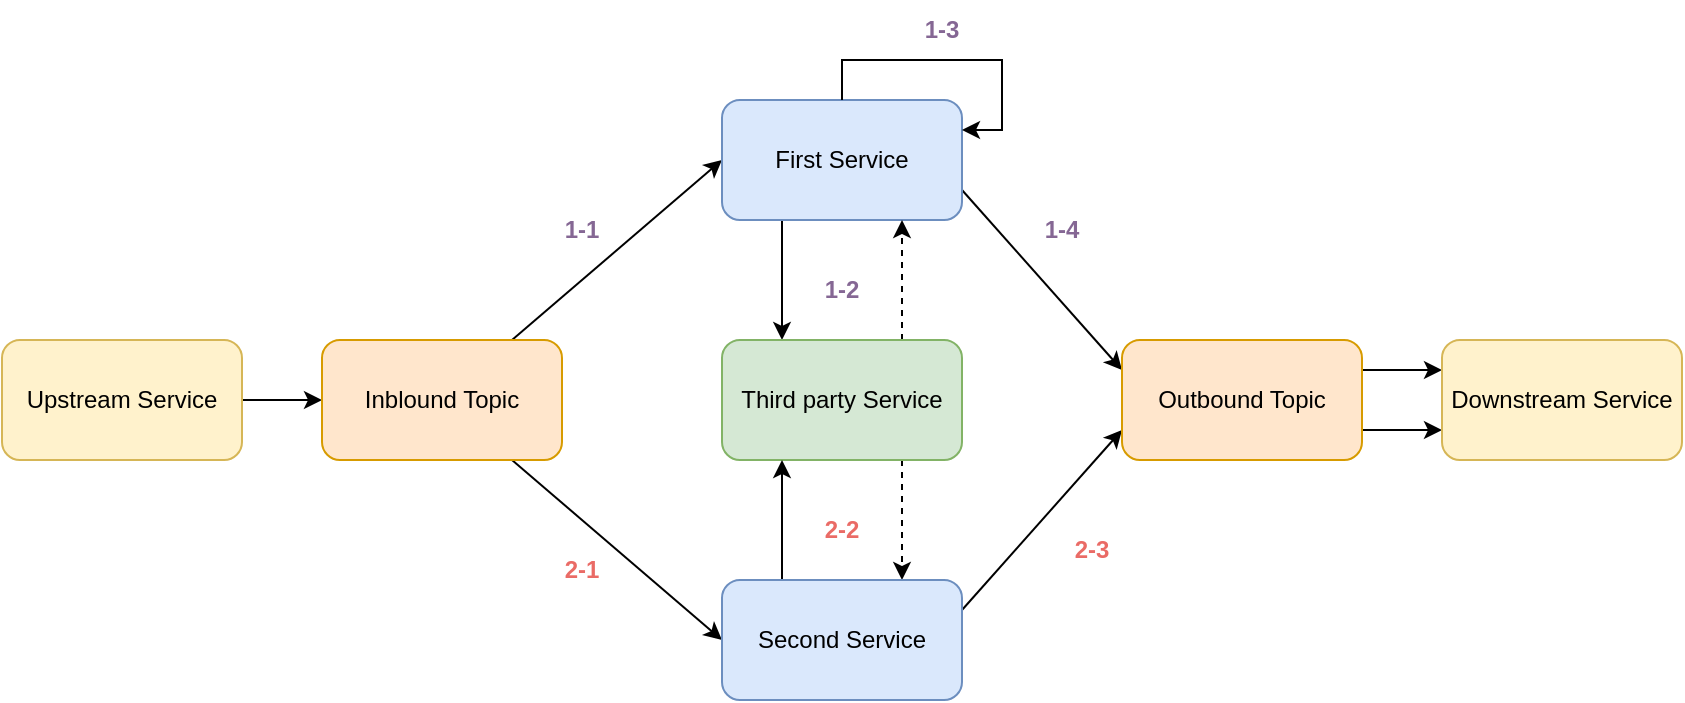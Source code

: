 <mxfile version="24.2.5" type="github">
  <diagram name="페이지-1" id="Xa38Sybxr32NkZHonVsy">
    <mxGraphModel dx="524" dy="997" grid="1" gridSize="10" guides="1" tooltips="1" connect="1" arrows="1" fold="1" page="1" pageScale="1" pageWidth="1169" pageHeight="827" math="0" shadow="0">
      <root>
        <mxCell id="0" />
        <mxCell id="1" parent="0" />
        <mxCell id="DOJyUe9yedu12fU6zfcb-9" style="edgeStyle=orthogonalEdgeStyle;rounded=0;orthogonalLoop=1;jettySize=auto;html=1;entryX=0;entryY=0.5;entryDx=0;entryDy=0;" parent="1" source="DOJyUe9yedu12fU6zfcb-2" target="DOJyUe9yedu12fU6zfcb-3" edge="1">
          <mxGeometry relative="1" as="geometry" />
        </mxCell>
        <mxCell id="DOJyUe9yedu12fU6zfcb-2" value="Upstream Service" style="rounded=1;whiteSpace=wrap;html=1;fillColor=#fff2cc;strokeColor=#d6b656;" parent="1" vertex="1">
          <mxGeometry x="40" y="200" width="120" height="60" as="geometry" />
        </mxCell>
        <mxCell id="DOJyUe9yedu12fU6zfcb-10" style="rounded=0;orthogonalLoop=1;jettySize=auto;html=1;entryX=0;entryY=0.5;entryDx=0;entryDy=0;" parent="1" source="DOJyUe9yedu12fU6zfcb-3" target="DOJyUe9yedu12fU6zfcb-4" edge="1">
          <mxGeometry relative="1" as="geometry" />
        </mxCell>
        <mxCell id="DOJyUe9yedu12fU6zfcb-11" style="rounded=0;orthogonalLoop=1;jettySize=auto;html=1;entryX=0;entryY=0.5;entryDx=0;entryDy=0;" parent="1" source="DOJyUe9yedu12fU6zfcb-3" target="DOJyUe9yedu12fU6zfcb-6" edge="1">
          <mxGeometry relative="1" as="geometry" />
        </mxCell>
        <mxCell id="DOJyUe9yedu12fU6zfcb-3" value="Inblound Topic" style="rounded=1;whiteSpace=wrap;html=1;fillColor=#ffe6cc;strokeColor=#d79b00;" parent="1" vertex="1">
          <mxGeometry x="200" y="200" width="120" height="60" as="geometry" />
        </mxCell>
        <mxCell id="23JzstFYRZB8To4MGrBw-4" style="edgeStyle=orthogonalEdgeStyle;rounded=0;orthogonalLoop=1;jettySize=auto;html=1;exitX=0.25;exitY=1;exitDx=0;exitDy=0;entryX=0.25;entryY=0;entryDx=0;entryDy=0;" parent="1" source="DOJyUe9yedu12fU6zfcb-4" target="DOJyUe9yedu12fU6zfcb-5" edge="1">
          <mxGeometry relative="1" as="geometry" />
        </mxCell>
        <mxCell id="23JzstFYRZB8To4MGrBw-5" style="rounded=0;orthogonalLoop=1;jettySize=auto;html=1;entryX=0;entryY=0.25;entryDx=0;entryDy=0;exitX=1;exitY=0.75;exitDx=0;exitDy=0;" parent="1" source="DOJyUe9yedu12fU6zfcb-4" target="DOJyUe9yedu12fU6zfcb-7" edge="1">
          <mxGeometry relative="1" as="geometry" />
        </mxCell>
        <mxCell id="DOJyUe9yedu12fU6zfcb-4" value="First Service" style="rounded=1;whiteSpace=wrap;html=1;fillColor=#dae8fc;strokeColor=#6c8ebf;" parent="1" vertex="1">
          <mxGeometry x="400" y="80" width="120" height="60" as="geometry" />
        </mxCell>
        <mxCell id="23JzstFYRZB8To4MGrBw-2" style="edgeStyle=orthogonalEdgeStyle;rounded=0;orthogonalLoop=1;jettySize=auto;html=1;exitX=0.75;exitY=1;exitDx=0;exitDy=0;entryX=0.75;entryY=0;entryDx=0;entryDy=0;dashed=1;" parent="1" source="DOJyUe9yedu12fU6zfcb-5" target="DOJyUe9yedu12fU6zfcb-6" edge="1">
          <mxGeometry relative="1" as="geometry" />
        </mxCell>
        <mxCell id="23JzstFYRZB8To4MGrBw-3" style="edgeStyle=orthogonalEdgeStyle;rounded=0;orthogonalLoop=1;jettySize=auto;html=1;exitX=0.75;exitY=0;exitDx=0;exitDy=0;entryX=0.75;entryY=1;entryDx=0;entryDy=0;dashed=1;" parent="1" source="DOJyUe9yedu12fU6zfcb-5" target="DOJyUe9yedu12fU6zfcb-4" edge="1">
          <mxGeometry relative="1" as="geometry" />
        </mxCell>
        <mxCell id="DOJyUe9yedu12fU6zfcb-5" value="Third party Service" style="rounded=1;whiteSpace=wrap;html=1;fillColor=#d5e8d4;strokeColor=#82b366;" parent="1" vertex="1">
          <mxGeometry x="400" y="200" width="120" height="60" as="geometry" />
        </mxCell>
        <mxCell id="23JzstFYRZB8To4MGrBw-1" style="edgeStyle=orthogonalEdgeStyle;rounded=0;orthogonalLoop=1;jettySize=auto;html=1;exitX=0.25;exitY=0;exitDx=0;exitDy=0;entryX=0.25;entryY=1;entryDx=0;entryDy=0;" parent="1" source="DOJyUe9yedu12fU6zfcb-6" target="DOJyUe9yedu12fU6zfcb-5" edge="1">
          <mxGeometry relative="1" as="geometry" />
        </mxCell>
        <mxCell id="23JzstFYRZB8To4MGrBw-6" style="rounded=0;orthogonalLoop=1;jettySize=auto;html=1;exitX=1;exitY=0.25;exitDx=0;exitDy=0;entryX=0;entryY=0.75;entryDx=0;entryDy=0;" parent="1" source="DOJyUe9yedu12fU6zfcb-6" target="DOJyUe9yedu12fU6zfcb-7" edge="1">
          <mxGeometry relative="1" as="geometry" />
        </mxCell>
        <mxCell id="DOJyUe9yedu12fU6zfcb-6" value="Second Service" style="rounded=1;whiteSpace=wrap;html=1;fillColor=#dae8fc;strokeColor=#6c8ebf;" parent="1" vertex="1">
          <mxGeometry x="400" y="320" width="120" height="60" as="geometry" />
        </mxCell>
        <mxCell id="23JzstFYRZB8To4MGrBw-7" style="edgeStyle=orthogonalEdgeStyle;rounded=0;orthogonalLoop=1;jettySize=auto;html=1;exitX=1;exitY=0.25;exitDx=0;exitDy=0;entryX=0;entryY=0.25;entryDx=0;entryDy=0;" parent="1" source="DOJyUe9yedu12fU6zfcb-7" target="DOJyUe9yedu12fU6zfcb-8" edge="1">
          <mxGeometry relative="1" as="geometry" />
        </mxCell>
        <mxCell id="23JzstFYRZB8To4MGrBw-8" style="edgeStyle=orthogonalEdgeStyle;rounded=0;orthogonalLoop=1;jettySize=auto;html=1;exitX=1;exitY=0.75;exitDx=0;exitDy=0;entryX=0;entryY=0.75;entryDx=0;entryDy=0;" parent="1" source="DOJyUe9yedu12fU6zfcb-7" target="DOJyUe9yedu12fU6zfcb-8" edge="1">
          <mxGeometry relative="1" as="geometry" />
        </mxCell>
        <mxCell id="DOJyUe9yedu12fU6zfcb-7" value="Outbound Topic" style="rounded=1;whiteSpace=wrap;html=1;fillColor=#ffe6cc;strokeColor=#d79b00;" parent="1" vertex="1">
          <mxGeometry x="600" y="200" width="120" height="60" as="geometry" />
        </mxCell>
        <mxCell id="DOJyUe9yedu12fU6zfcb-8" value="Downstream Service" style="rounded=1;whiteSpace=wrap;html=1;fillColor=#fff2cc;strokeColor=#d6b656;" parent="1" vertex="1">
          <mxGeometry x="760" y="200" width="120" height="60" as="geometry" />
        </mxCell>
        <mxCell id="DOJyUe9yedu12fU6zfcb-16" style="edgeStyle=orthogonalEdgeStyle;rounded=0;orthogonalLoop=1;jettySize=auto;html=1;entryX=1;entryY=0.25;entryDx=0;entryDy=0;" parent="1" source="DOJyUe9yedu12fU6zfcb-4" target="DOJyUe9yedu12fU6zfcb-4" edge="1">
          <mxGeometry relative="1" as="geometry" />
        </mxCell>
        <mxCell id="23JzstFYRZB8To4MGrBw-9" value="&lt;b&gt;1-1&lt;/b&gt;" style="text;html=1;align=center;verticalAlign=middle;whiteSpace=wrap;rounded=0;fontColor=#856794;" parent="1" vertex="1">
          <mxGeometry x="300" y="130" width="60" height="30" as="geometry" />
        </mxCell>
        <mxCell id="23JzstFYRZB8To4MGrBw-11" value="&lt;b&gt;1-2&lt;/b&gt;" style="text;html=1;align=center;verticalAlign=middle;whiteSpace=wrap;rounded=0;fontColor=#856794;" parent="1" vertex="1">
          <mxGeometry x="430" y="160" width="60" height="30" as="geometry" />
        </mxCell>
        <mxCell id="23JzstFYRZB8To4MGrBw-12" value="&lt;b&gt;1-3&lt;/b&gt;" style="text;html=1;align=center;verticalAlign=middle;whiteSpace=wrap;rounded=0;fontColor=#856794;" parent="1" vertex="1">
          <mxGeometry x="480" y="30" width="60" height="30" as="geometry" />
        </mxCell>
        <mxCell id="23JzstFYRZB8To4MGrBw-13" value="&lt;b&gt;1-4&lt;/b&gt;" style="text;html=1;align=center;verticalAlign=middle;whiteSpace=wrap;rounded=0;fontColor=#856794;" parent="1" vertex="1">
          <mxGeometry x="540" y="130" width="60" height="30" as="geometry" />
        </mxCell>
        <mxCell id="23JzstFYRZB8To4MGrBw-14" value="&lt;b&gt;&lt;font color=&quot;#ea6b66&quot;&gt;2-1&lt;/font&gt;&lt;/b&gt;" style="text;html=1;align=center;verticalAlign=middle;whiteSpace=wrap;rounded=0;fontColor=#4747B3;" parent="1" vertex="1">
          <mxGeometry x="300" y="300" width="60" height="30" as="geometry" />
        </mxCell>
        <mxCell id="23JzstFYRZB8To4MGrBw-15" value="&lt;b&gt;&lt;font color=&quot;#ea6b66&quot;&gt;2-2&lt;/font&gt;&lt;/b&gt;" style="text;html=1;align=center;verticalAlign=middle;whiteSpace=wrap;rounded=0;fontColor=#4747B3;" parent="1" vertex="1">
          <mxGeometry x="430" y="280" width="60" height="30" as="geometry" />
        </mxCell>
        <mxCell id="23JzstFYRZB8To4MGrBw-16" value="&lt;b&gt;&lt;font color=&quot;#ea6b66&quot;&gt;2-3&lt;/font&gt;&lt;/b&gt;" style="text;html=1;align=center;verticalAlign=middle;whiteSpace=wrap;rounded=0;fontColor=#4747B3;" parent="1" vertex="1">
          <mxGeometry x="555" y="290" width="60" height="30" as="geometry" />
        </mxCell>
      </root>
    </mxGraphModel>
  </diagram>
</mxfile>
